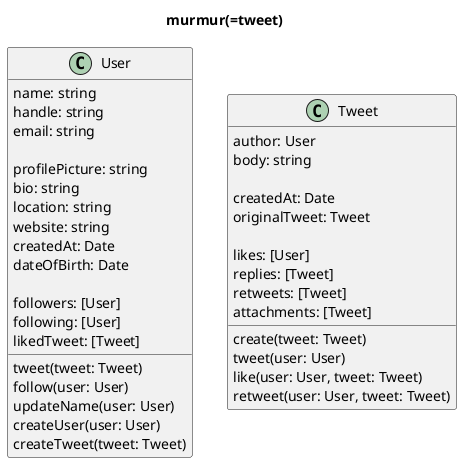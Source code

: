@startuml "Class Diagram"

Title: murmur(=tweet)

class User {
  name: string
  handle: string
  email: string

  profilePicture: string
  bio: string
  location: string
  website: string
  createdAt: Date
  dateOfBirth: Date

  followers: [User]
  following: [User]
  likedTweet: [Tweet]
  
  tweet(tweet: Tweet)
  follow(user: User)
  updateName(user: User)
  createUser(user: User)
  createTweet(tweet: Tweet)
}

class Tweet {
  author: User
  body: string
  
  createdAt: Date
  originalTweet: Tweet

  likes: [User]
  replies: [Tweet]
  retweets: [Tweet]
  attachments: [Tweet]

  create(tweet: Tweet)
  tweet(user: User)
  like(user: User, tweet: Tweet)
  retweet(user: User, tweet: Tweet)
}

@enduml